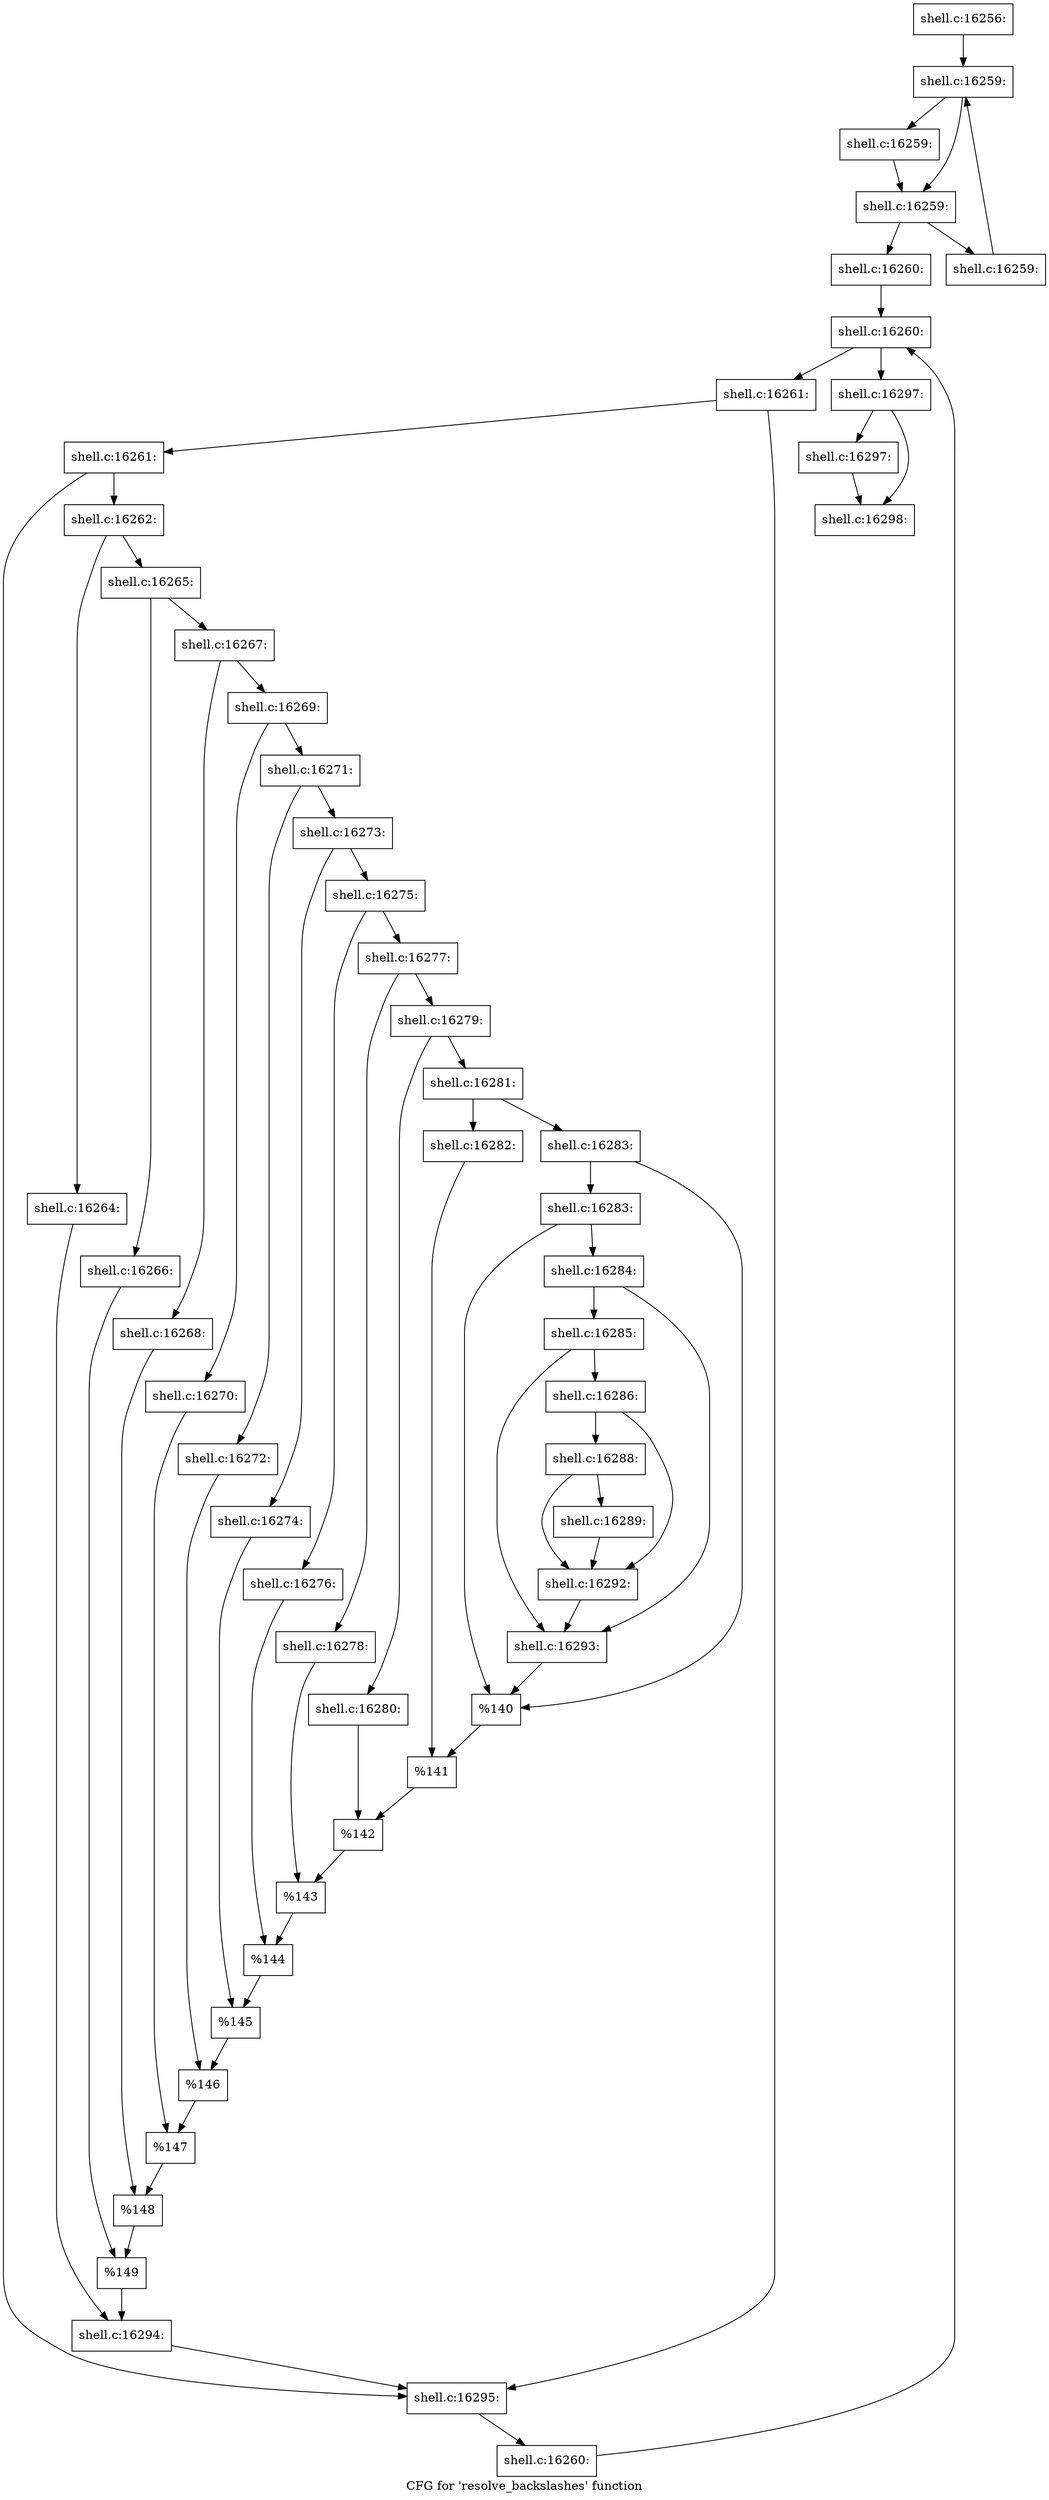 digraph "CFG for 'resolve_backslashes' function" {
	label="CFG for 'resolve_backslashes' function";

	Node0x560276e63220 [shape=record,label="{shell.c:16256:}"];
	Node0x560276e63220 -> Node0x5602770bbdc0;
	Node0x5602770bbdc0 [shape=record,label="{shell.c:16259:}"];
	Node0x5602770bbdc0 -> Node0x5602770bbf10;
	Node0x5602770bbdc0 -> Node0x5602770bbec0;
	Node0x5602770bbf10 [shape=record,label="{shell.c:16259:}"];
	Node0x5602770bbf10 -> Node0x5602770bbec0;
	Node0x5602770bbec0 [shape=record,label="{shell.c:16259:}"];
	Node0x5602770bbec0 -> Node0x5602770bc6b0;
	Node0x5602770bbec0 -> Node0x5602770bbe40;
	Node0x5602770bc6b0 [shape=record,label="{shell.c:16259:}"];
	Node0x5602770bc6b0 -> Node0x5602770bbdc0;
	Node0x5602770bbe40 [shape=record,label="{shell.c:16260:}"];
	Node0x5602770bbe40 -> Node0x5602770bcd10;
	Node0x5602770bcd10 [shape=record,label="{shell.c:16260:}"];
	Node0x5602770bcd10 -> Node0x5602770bcec0;
	Node0x5602770bcd10 -> Node0x5602770bca70;
	Node0x5602770bcec0 [shape=record,label="{shell.c:16261:}"];
	Node0x5602770bcec0 -> Node0x5602770bd720;
	Node0x5602770bcec0 -> Node0x5602770bd6d0;
	Node0x5602770bd720 [shape=record,label="{shell.c:16261:}"];
	Node0x5602770bd720 -> Node0x5602770bd680;
	Node0x5602770bd720 -> Node0x5602770bd6d0;
	Node0x5602770bd680 [shape=record,label="{shell.c:16262:}"];
	Node0x5602770bd680 -> Node0x5602770be5b0;
	Node0x5602770bd680 -> Node0x5602770be650;
	Node0x5602770be5b0 [shape=record,label="{shell.c:16264:}"];
	Node0x5602770be5b0 -> Node0x5602770be600;
	Node0x5602770be650 [shape=record,label="{shell.c:16265:}"];
	Node0x5602770be650 -> Node0x5602770bec80;
	Node0x5602770be650 -> Node0x5602770bed20;
	Node0x5602770bec80 [shape=record,label="{shell.c:16266:}"];
	Node0x5602770bec80 -> Node0x5602770becd0;
	Node0x5602770bed20 [shape=record,label="{shell.c:16267:}"];
	Node0x5602770bed20 -> Node0x5602770bf350;
	Node0x5602770bed20 -> Node0x5602770bf3f0;
	Node0x5602770bf350 [shape=record,label="{shell.c:16268:}"];
	Node0x5602770bf350 -> Node0x5602770bf3a0;
	Node0x5602770bf3f0 [shape=record,label="{shell.c:16269:}"];
	Node0x5602770bf3f0 -> Node0x5602770bfa20;
	Node0x5602770bf3f0 -> Node0x5602770bfac0;
	Node0x5602770bfa20 [shape=record,label="{shell.c:16270:}"];
	Node0x5602770bfa20 -> Node0x5602770bfa70;
	Node0x5602770bfac0 [shape=record,label="{shell.c:16271:}"];
	Node0x5602770bfac0 -> Node0x5602770c00f0;
	Node0x5602770bfac0 -> Node0x5602770c0190;
	Node0x5602770c00f0 [shape=record,label="{shell.c:16272:}"];
	Node0x5602770c00f0 -> Node0x5602770c0140;
	Node0x5602770c0190 [shape=record,label="{shell.c:16273:}"];
	Node0x5602770c0190 -> Node0x5602770c07c0;
	Node0x5602770c0190 -> Node0x5602770c0860;
	Node0x5602770c07c0 [shape=record,label="{shell.c:16274:}"];
	Node0x5602770c07c0 -> Node0x5602770c0810;
	Node0x5602770c0860 [shape=record,label="{shell.c:16275:}"];
	Node0x5602770c0860 -> Node0x5602770c0e90;
	Node0x5602770c0860 -> Node0x5602770c0f30;
	Node0x5602770c0e90 [shape=record,label="{shell.c:16276:}"];
	Node0x5602770c0e90 -> Node0x5602770c0ee0;
	Node0x5602770c0f30 [shape=record,label="{shell.c:16277:}"];
	Node0x5602770c0f30 -> Node0x5602770c1560;
	Node0x5602770c0f30 -> Node0x5602770c1600;
	Node0x5602770c1560 [shape=record,label="{shell.c:16278:}"];
	Node0x5602770c1560 -> Node0x5602770c15b0;
	Node0x5602770c1600 [shape=record,label="{shell.c:16279:}"];
	Node0x5602770c1600 -> Node0x5602770c1c00;
	Node0x5602770c1600 -> Node0x5602770c1ca0;
	Node0x5602770c1c00 [shape=record,label="{shell.c:16280:}"];
	Node0x5602770c1c00 -> Node0x5602770c1c50;
	Node0x5602770c1ca0 [shape=record,label="{shell.c:16281:}"];
	Node0x5602770c1ca0 -> Node0x5602770c22a0;
	Node0x5602770c1ca0 -> Node0x5602770c2340;
	Node0x5602770c22a0 [shape=record,label="{shell.c:16282:}"];
	Node0x5602770c22a0 -> Node0x5602770c22f0;
	Node0x5602770c2340 [shape=record,label="{shell.c:16283:}"];
	Node0x5602770c2340 -> Node0x5602770c2a10;
	Node0x5602770c2340 -> Node0x5602770c29c0;
	Node0x5602770c2a10 [shape=record,label="{shell.c:16283:}"];
	Node0x5602770c2a10 -> Node0x5602770c2970;
	Node0x5602770c2a10 -> Node0x5602770c29c0;
	Node0x5602770c2970 [shape=record,label="{shell.c:16284:}"];
	Node0x5602770c2970 -> Node0x5602770c34a0;
	Node0x5602770c2970 -> Node0x5602770c3450;
	Node0x5602770c34a0 [shape=record,label="{shell.c:16285:}"];
	Node0x5602770c34a0 -> Node0x5602770c3400;
	Node0x5602770c34a0 -> Node0x5602770c3450;
	Node0x5602770c3400 [shape=record,label="{shell.c:16286:}"];
	Node0x5602770c3400 -> Node0x5602770c4cb0;
	Node0x5602770c3400 -> Node0x5602770c4c60;
	Node0x5602770c4cb0 [shape=record,label="{shell.c:16288:}"];
	Node0x5602770c4cb0 -> Node0x5602770c4c10;
	Node0x5602770c4cb0 -> Node0x5602770c4c60;
	Node0x5602770c4c10 [shape=record,label="{shell.c:16289:}"];
	Node0x5602770c4c10 -> Node0x5602770c4c60;
	Node0x5602770c4c60 [shape=record,label="{shell.c:16292:}"];
	Node0x5602770c4c60 -> Node0x5602770c3450;
	Node0x5602770c3450 [shape=record,label="{shell.c:16293:}"];
	Node0x5602770c3450 -> Node0x5602770c29c0;
	Node0x5602770c29c0 [shape=record,label="{%140}"];
	Node0x5602770c29c0 -> Node0x5602770c22f0;
	Node0x5602770c22f0 [shape=record,label="{%141}"];
	Node0x5602770c22f0 -> Node0x5602770c1c50;
	Node0x5602770c1c50 [shape=record,label="{%142}"];
	Node0x5602770c1c50 -> Node0x5602770c15b0;
	Node0x5602770c15b0 [shape=record,label="{%143}"];
	Node0x5602770c15b0 -> Node0x5602770c0ee0;
	Node0x5602770c0ee0 [shape=record,label="{%144}"];
	Node0x5602770c0ee0 -> Node0x5602770c0810;
	Node0x5602770c0810 [shape=record,label="{%145}"];
	Node0x5602770c0810 -> Node0x5602770c0140;
	Node0x5602770c0140 [shape=record,label="{%146}"];
	Node0x5602770c0140 -> Node0x5602770bfa70;
	Node0x5602770bfa70 [shape=record,label="{%147}"];
	Node0x5602770bfa70 -> Node0x5602770bf3a0;
	Node0x5602770bf3a0 [shape=record,label="{%148}"];
	Node0x5602770bf3a0 -> Node0x5602770becd0;
	Node0x5602770becd0 [shape=record,label="{%149}"];
	Node0x5602770becd0 -> Node0x5602770be600;
	Node0x5602770be600 [shape=record,label="{shell.c:16294:}"];
	Node0x5602770be600 -> Node0x5602770bd6d0;
	Node0x5602770bd6d0 [shape=record,label="{shell.c:16295:}"];
	Node0x5602770bd6d0 -> Node0x5602770bce30;
	Node0x5602770bce30 [shape=record,label="{shell.c:16260:}"];
	Node0x5602770bce30 -> Node0x5602770bcd10;
	Node0x5602770bca70 [shape=record,label="{shell.c:16297:}"];
	Node0x5602770bca70 -> Node0x5602770c77d0;
	Node0x5602770bca70 -> Node0x5602770c7820;
	Node0x5602770c77d0 [shape=record,label="{shell.c:16297:}"];
	Node0x5602770c77d0 -> Node0x5602770c7820;
	Node0x5602770c7820 [shape=record,label="{shell.c:16298:}"];
}
